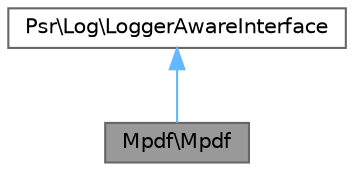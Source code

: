 digraph "Mpdf\Mpdf"
{
 // LATEX_PDF_SIZE
  bgcolor="transparent";
  edge [fontname=Helvetica,fontsize=10,labelfontname=Helvetica,labelfontsize=10];
  node [fontname=Helvetica,fontsize=10,shape=box,height=0.2,width=0.4];
  Node1 [id="Node000001",label="Mpdf\\Mpdf",height=0.2,width=0.4,color="gray40", fillcolor="grey60", style="filled", fontcolor="black",tooltip=" "];
  Node2 -> Node1 [id="edge1_Node000001_Node000002",dir="back",color="steelblue1",style="solid",tooltip=" "];
  Node2 [id="Node000002",label="Psr\\Log\\LoggerAwareInterface",height=0.2,width=0.4,color="gray40", fillcolor="white", style="filled",URL="$interfacePsr_1_1Log_1_1LoggerAwareInterface.html",tooltip=" "];
}
